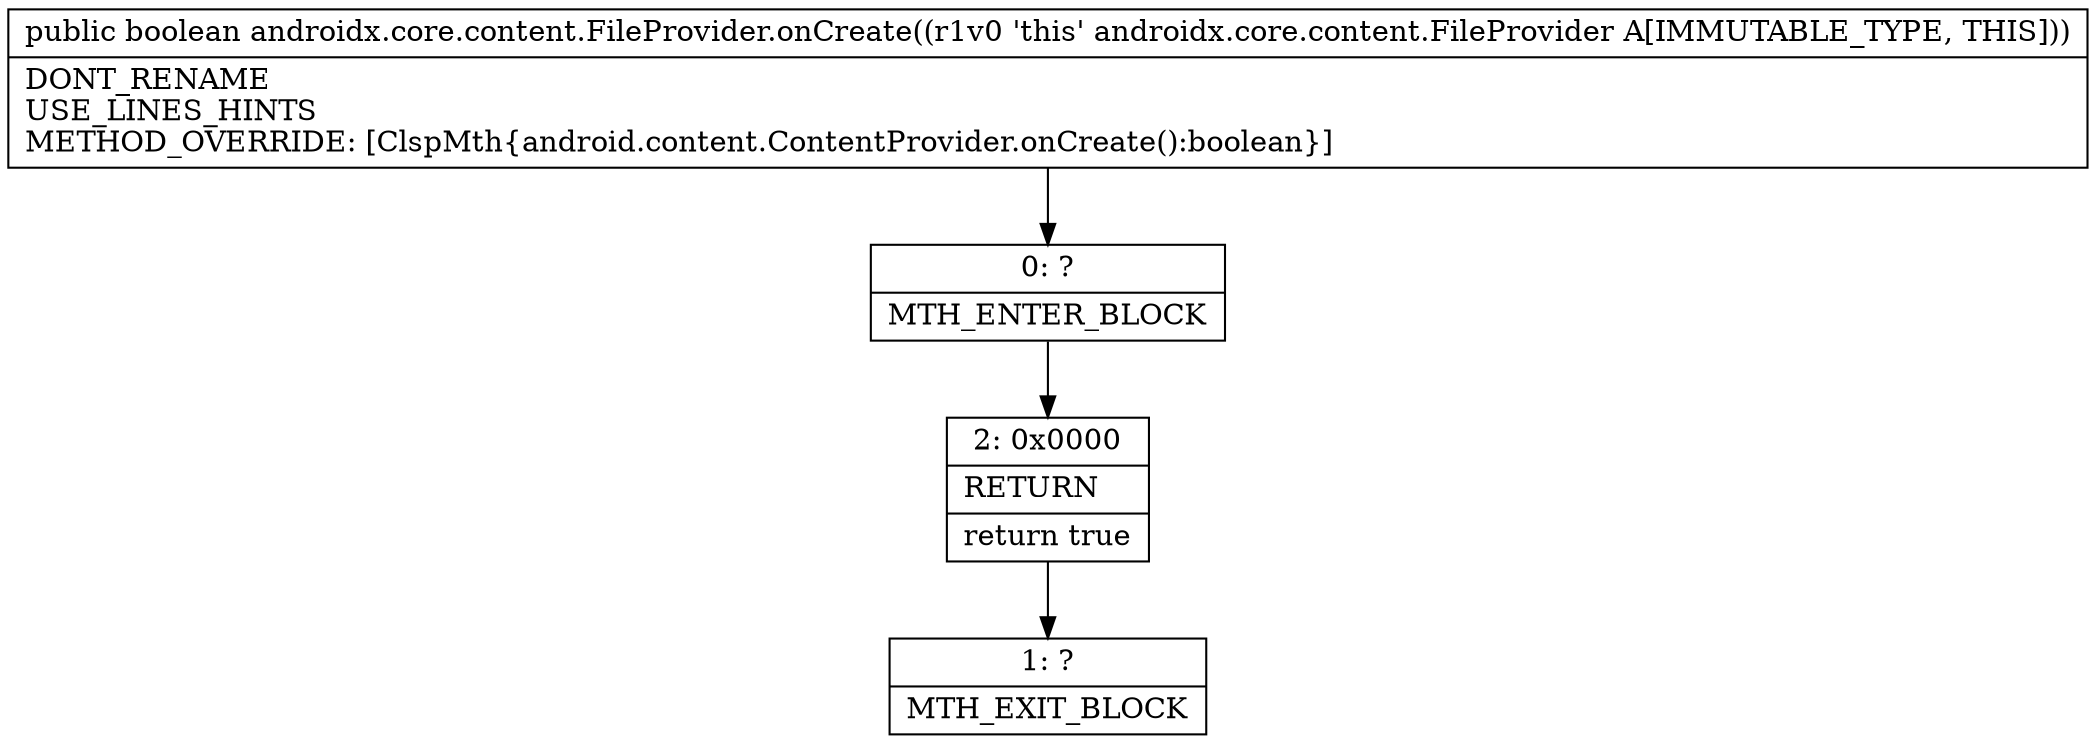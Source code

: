 digraph "CFG forandroidx.core.content.FileProvider.onCreate()Z" {
Node_0 [shape=record,label="{0\:\ ?|MTH_ENTER_BLOCK\l}"];
Node_2 [shape=record,label="{2\:\ 0x0000|RETURN\l|return true\l}"];
Node_1 [shape=record,label="{1\:\ ?|MTH_EXIT_BLOCK\l}"];
MethodNode[shape=record,label="{public boolean androidx.core.content.FileProvider.onCreate((r1v0 'this' androidx.core.content.FileProvider A[IMMUTABLE_TYPE, THIS]))  | DONT_RENAME\lUSE_LINES_HINTS\lMETHOD_OVERRIDE: [ClspMth\{android.content.ContentProvider.onCreate():boolean\}]\l}"];
MethodNode -> Node_0;Node_0 -> Node_2;
Node_2 -> Node_1;
}


